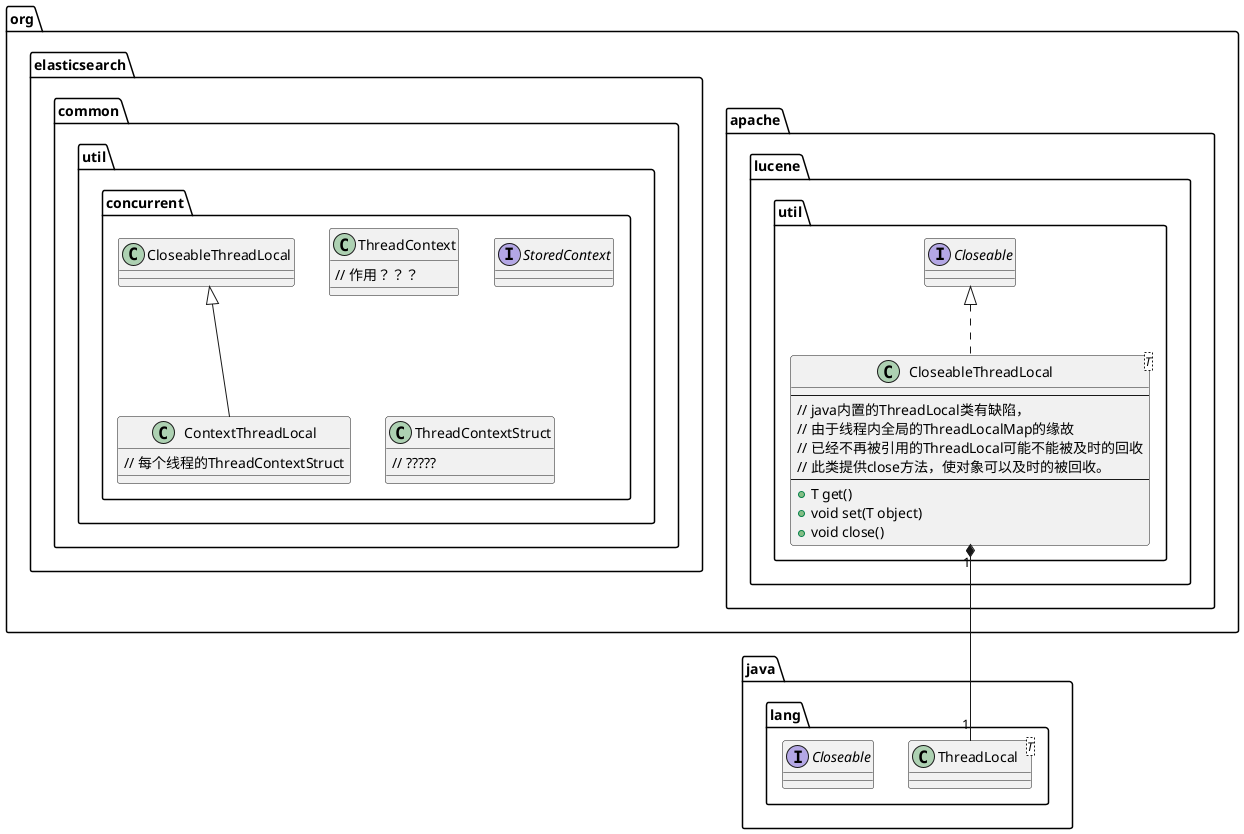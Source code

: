 @startuml
package java.lang{
    class ThreadLocal<T>

    interface Closeable
}

package org.apache.lucene.util{
    class CloseableThreadLocal<T>  implements Closeable {
        ---
        // java内置的ThreadLocal类有缺陷，
        // 由于线程内全局的ThreadLocalMap的缘故
        // 已经不再被引用的ThreadLocal可能不能被及时的回收
        // 此类提供close方法，使对象可以及时的被回收。
        ---
        +T get()
        +void set(T object)
        +void close()
    }

    CloseableThreadLocal "1" *-- "1" ThreadLocal
}

package org.elasticsearch.common.util.concurrent{
    class ThreadContext{
        // 作用？？？
    }

    interface StoredContext

    class ThreadContextStruct{
        // ?????
    }

    class ContextThreadLocal extends CloseableThreadLocal{
        // 每个线程的ThreadContextStruct
    }
}

@enduml